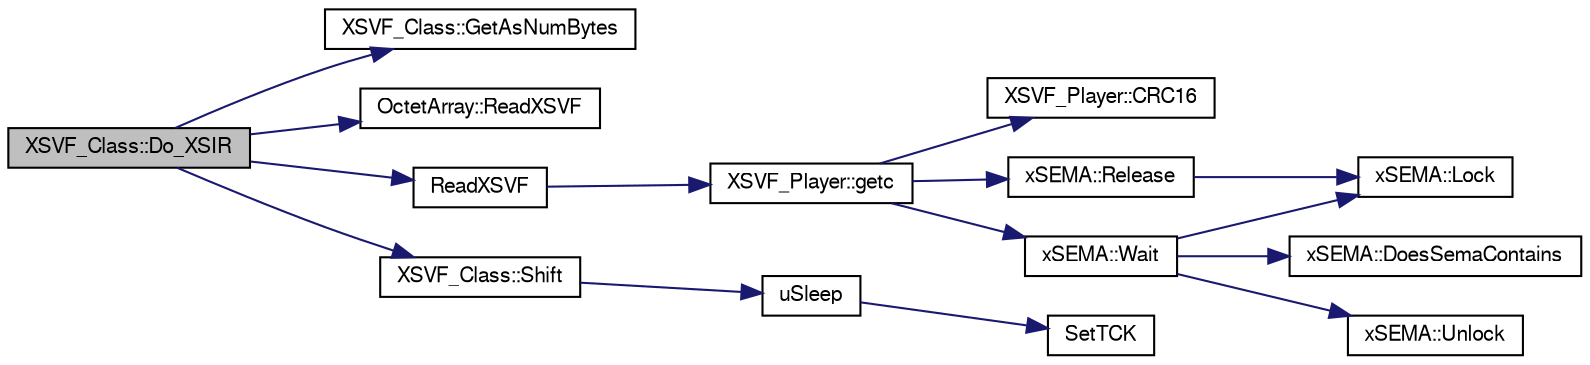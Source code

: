digraph G
{
  bgcolor="transparent";
  edge [fontname="FreeSans",fontsize=10,labelfontname="FreeSans",labelfontsize=10];
  node [fontname="FreeSans",fontsize=10,shape=record];
  rankdir=LR;
  Node1 [label="XSVF_Class::Do_XSIR",height=0.2,width=0.4,color="black", fillcolor="grey75", style="filled" fontcolor="black"];
  Node1 -> Node2 [color="midnightblue",fontsize=10,style="solid",fontname="FreeSans"];
  Node2 [label="XSVF_Class::GetAsNumBytes",height=0.2,width=0.4,color="black",URL="$class_x_s_v_f___class.html#57a63f796b3c8deabda9d8214b29bb18"];
  Node1 -> Node3 [color="midnightblue",fontsize=10,style="solid",fontname="FreeSans"];
  Node3 [label="OctetArray::ReadXSVF",height=0.2,width=0.4,color="black",URL="$struct_octet_array.html#3223cbfe6d3413548c77d3b852d535e6"];
  Node1 -> Node4 [color="midnightblue",fontsize=10,style="solid",fontname="FreeSans"];
  Node4 [label="ReadXSVF",height=0.2,width=0.4,color="black",URL="$xsvf_port_8hpp.html#eead376a8e9b9d8b83d3f95f0b440ecc"];
  Node4 -> Node5 [color="midnightblue",fontsize=10,style="solid",fontname="FreeSans"];
  Node5 [label="XSVF_Player::getc",height=0.2,width=0.4,color="black",URL="$class_x_s_v_f___player.html#30c853edaf50b1a4d677131bdb78d277"];
  Node5 -> Node6 [color="midnightblue",fontsize=10,style="solid",fontname="FreeSans"];
  Node6 [label="XSVF_Player::CRC16",height=0.2,width=0.4,color="black",URL="$class_x_s_v_f___player.html#493d16eed95c4ea70c1026758c45bcf9"];
  Node5 -> Node7 [color="midnightblue",fontsize=10,style="solid",fontname="FreeSans"];
  Node7 [label="xSEMA::Release",height=0.2,width=0.4,color="black",URL="$classx_s_e_m_a.html#21e114e5918da00fc1d5ce9b285f5e2b"];
  Node7 -> Node8 [color="midnightblue",fontsize=10,style="solid",fontname="FreeSans"];
  Node8 [label="xSEMA::Lock",height=0.2,width=0.4,color="black",URL="$classx_s_e_m_a.html#f672373f4e74bc17689036721587a6f1"];
  Node5 -> Node9 [color="midnightblue",fontsize=10,style="solid",fontname="FreeSans"];
  Node9 [label="xSEMA::Wait",height=0.2,width=0.4,color="black",URL="$classx_s_e_m_a.html#d398bc33f1c28f28c33ce1796b0e4ca7"];
  Node9 -> Node10 [color="midnightblue",fontsize=10,style="solid",fontname="FreeSans"];
  Node10 [label="xSEMA::DoesSemaContains",height=0.2,width=0.4,color="black",URL="$classx_s_e_m_a.html#b04acaa143ecfad200784197b075a8a8"];
  Node9 -> Node8 [color="midnightblue",fontsize=10,style="solid",fontname="FreeSans"];
  Node9 -> Node11 [color="midnightblue",fontsize=10,style="solid",fontname="FreeSans"];
  Node11 [label="xSEMA::Unlock",height=0.2,width=0.4,color="black",URL="$classx_s_e_m_a.html#b2457b1a08f5ef2bc40524d0e2c306bc"];
  Node1 -> Node12 [color="midnightblue",fontsize=10,style="solid",fontname="FreeSans"];
  Node12 [label="XSVF_Class::Shift",height=0.2,width=0.4,color="black",URL="$class_x_s_v_f___class.html#a04c9ce53b4c6550ac573dceeac18cb6"];
  Node12 -> Node13 [color="midnightblue",fontsize=10,style="solid",fontname="FreeSans"];
  Node13 [label="uSleep",height=0.2,width=0.4,color="black",URL="$xsvf_task_8cpp.html#8a905b43fce5e032aef4d8682872d880"];
  Node13 -> Node14 [color="midnightblue",fontsize=10,style="solid",fontname="FreeSans"];
  Node14 [label="SetTCK",height=0.2,width=0.4,color="black",URL="$xsvf_port_8hpp.html#f78586706e602574a5a51f07ca7928d1"];
}
